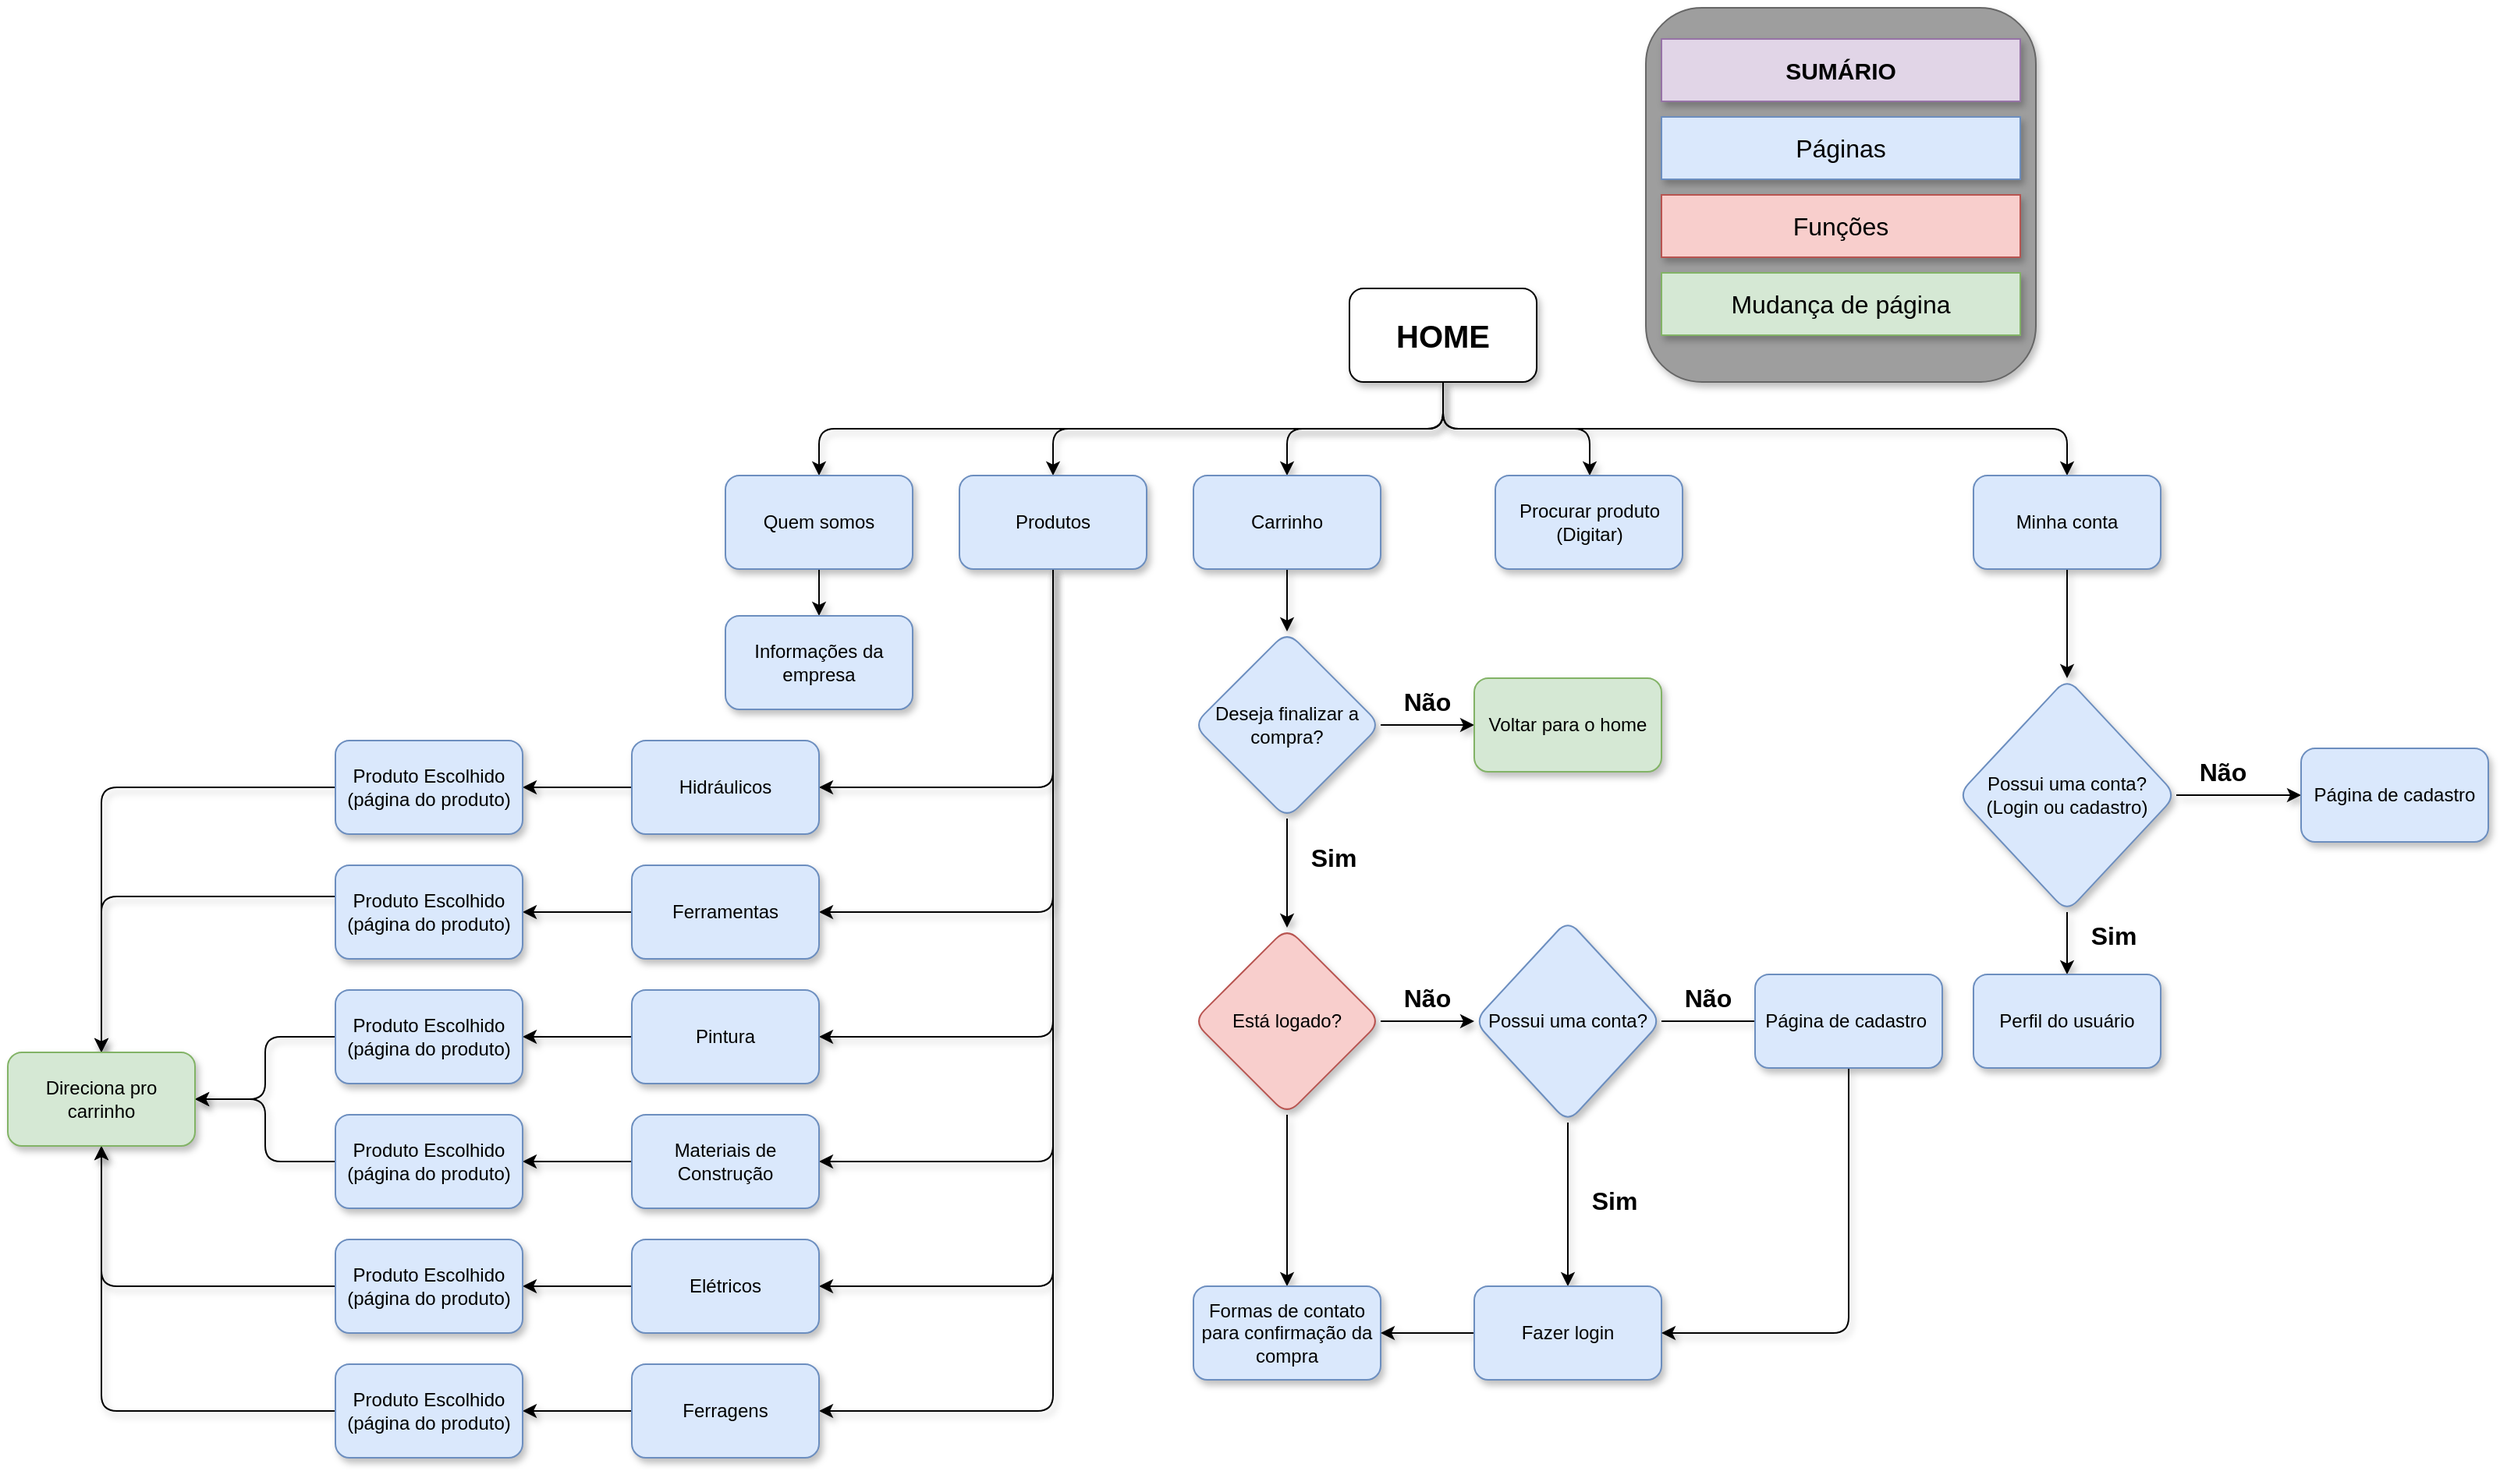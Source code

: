 <mxfile version="20.2.7" type="device"><diagram id="vp1Tlc3rm2ZmH9lqn494" name="Página-1"><mxGraphModel dx="1920" dy="1872" grid="1" gridSize="10" guides="1" tooltips="1" connect="1" arrows="1" fold="1" page="1" pageScale="1" pageWidth="827" pageHeight="1169" math="0" shadow="0"><root><mxCell id="0"/><mxCell id="1" parent="0"/><mxCell id="y5Axl8Yi8cPPEftT9jwH-130" value="" style="rounded=1;whiteSpace=wrap;html=1;fontSize=16;fillColor=#9E9E9E;fontColor=#333333;strokeColor=#666666;shadow=1;" parent="1" vertex="1"><mxGeometry x="510" y="-20" width="250" height="240" as="geometry"/></mxCell><mxCell id="y5Axl8Yi8cPPEftT9jwH-23" value="" style="edgeStyle=orthogonalEdgeStyle;orthogonalLoop=1;jettySize=auto;html=1;rounded=1;shadow=1;" parent="1" source="y5Axl8Yi8cPPEftT9jwH-15" target="y5Axl8Yi8cPPEftT9jwH-22" edge="1"><mxGeometry relative="1" as="geometry"><Array as="points"><mxPoint x="380" y="250"/><mxPoint x="-20" y="250"/></Array></mxGeometry></mxCell><mxCell id="y5Axl8Yi8cPPEftT9jwH-26" value="" style="edgeStyle=orthogonalEdgeStyle;orthogonalLoop=1;jettySize=auto;html=1;rounded=1;shadow=1;" parent="1" source="y5Axl8Yi8cPPEftT9jwH-15" target="y5Axl8Yi8cPPEftT9jwH-25" edge="1"><mxGeometry relative="1" as="geometry"><Array as="points"><mxPoint x="380" y="250"/><mxPoint x="130" y="250"/></Array></mxGeometry></mxCell><mxCell id="y5Axl8Yi8cPPEftT9jwH-28" value="" style="edgeStyle=orthogonalEdgeStyle;orthogonalLoop=1;jettySize=auto;html=1;rounded=1;shadow=1;" parent="1" source="y5Axl8Yi8cPPEftT9jwH-15" target="y5Axl8Yi8cPPEftT9jwH-27" edge="1"><mxGeometry relative="1" as="geometry"/></mxCell><mxCell id="y5Axl8Yi8cPPEftT9jwH-30" value="" style="edgeStyle=orthogonalEdgeStyle;orthogonalLoop=1;jettySize=auto;html=1;rounded=1;shadow=1;" parent="1" source="y5Axl8Yi8cPPEftT9jwH-15" target="y5Axl8Yi8cPPEftT9jwH-29" edge="1"><mxGeometry relative="1" as="geometry"><Array as="points"><mxPoint x="380" y="250"/><mxPoint x="474" y="250"/></Array></mxGeometry></mxCell><mxCell id="y5Axl8Yi8cPPEftT9jwH-34" value="" style="edgeStyle=orthogonalEdgeStyle;rounded=1;orthogonalLoop=1;jettySize=auto;html=1;fontSize=12;endArrow=classic;endFill=1;shadow=1;" parent="1" source="y5Axl8Yi8cPPEftT9jwH-15" target="y5Axl8Yi8cPPEftT9jwH-33" edge="1"><mxGeometry relative="1" as="geometry"><Array as="points"><mxPoint x="380" y="250"/><mxPoint x="780" y="250"/></Array></mxGeometry></mxCell><mxCell id="y5Axl8Yi8cPPEftT9jwH-15" value="HOME" style="rounded=1;whiteSpace=wrap;html=1;fontStyle=1;fontSize=20;shadow=1;" parent="1" vertex="1"><mxGeometry x="320" y="160" width="120" height="60" as="geometry"/></mxCell><mxCell id="y5Axl8Yi8cPPEftT9jwH-125" value="" style="edgeStyle=orthogonalEdgeStyle;rounded=1;orthogonalLoop=1;jettySize=auto;html=1;fontSize=12;endArrow=classic;endFill=1;shadow=1;" parent="1" source="y5Axl8Yi8cPPEftT9jwH-22" target="y5Axl8Yi8cPPEftT9jwH-124" edge="1"><mxGeometry relative="1" as="geometry"/></mxCell><mxCell id="y5Axl8Yi8cPPEftT9jwH-22" value="Quem somos" style="rounded=1;whiteSpace=wrap;html=1;fillColor=#dae8fc;strokeColor=#6c8ebf;shadow=1;" parent="1" vertex="1"><mxGeometry x="-80" y="280" width="120" height="60" as="geometry"/></mxCell><mxCell id="y5Axl8Yi8cPPEftT9jwH-43" value="" style="edgeStyle=orthogonalEdgeStyle;rounded=1;orthogonalLoop=1;jettySize=auto;html=1;fontSize=12;endArrow=classic;endFill=1;shadow=1;" parent="1" source="y5Axl8Yi8cPPEftT9jwH-25" target="y5Axl8Yi8cPPEftT9jwH-42" edge="1"><mxGeometry relative="1" as="geometry"><Array as="points"><mxPoint x="130" y="560"/></Array></mxGeometry></mxCell><mxCell id="y5Axl8Yi8cPPEftT9jwH-45" value="" style="edgeStyle=orthogonalEdgeStyle;rounded=1;orthogonalLoop=1;jettySize=auto;html=1;fontSize=12;endArrow=classic;endFill=1;shadow=1;" parent="1" source="y5Axl8Yi8cPPEftT9jwH-25" target="y5Axl8Yi8cPPEftT9jwH-44" edge="1"><mxGeometry relative="1" as="geometry"><Array as="points"><mxPoint x="130" y="480"/></Array></mxGeometry></mxCell><mxCell id="y5Axl8Yi8cPPEftT9jwH-47" value="" style="edgeStyle=orthogonalEdgeStyle;rounded=1;orthogonalLoop=1;jettySize=auto;html=1;fontSize=12;endArrow=classic;endFill=1;shadow=1;" parent="1" source="y5Axl8Yi8cPPEftT9jwH-25" target="y5Axl8Yi8cPPEftT9jwH-46" edge="1"><mxGeometry relative="1" as="geometry"><Array as="points"><mxPoint x="130" y="720"/></Array></mxGeometry></mxCell><mxCell id="y5Axl8Yi8cPPEftT9jwH-49" value="" style="edgeStyle=orthogonalEdgeStyle;rounded=1;orthogonalLoop=1;jettySize=auto;html=1;fontSize=12;endArrow=classic;endFill=1;shadow=1;" parent="1" source="y5Axl8Yi8cPPEftT9jwH-25" target="y5Axl8Yi8cPPEftT9jwH-48" edge="1"><mxGeometry relative="1" as="geometry"><Array as="points"><mxPoint x="130" y="640"/></Array></mxGeometry></mxCell><mxCell id="y5Axl8Yi8cPPEftT9jwH-54" value="" style="edgeStyle=orthogonalEdgeStyle;rounded=1;orthogonalLoop=1;jettySize=auto;html=1;fontSize=12;endArrow=classic;endFill=1;shadow=1;" parent="1" source="y5Axl8Yi8cPPEftT9jwH-25" target="y5Axl8Yi8cPPEftT9jwH-53" edge="1"><mxGeometry relative="1" as="geometry"><Array as="points"><mxPoint x="130" y="800"/></Array></mxGeometry></mxCell><mxCell id="y5Axl8Yi8cPPEftT9jwH-66" value="" style="edgeStyle=orthogonalEdgeStyle;rounded=1;orthogonalLoop=1;jettySize=auto;html=1;fontSize=12;endArrow=classic;endFill=1;shadow=1;" parent="1" source="y5Axl8Yi8cPPEftT9jwH-25" target="y5Axl8Yi8cPPEftT9jwH-65" edge="1"><mxGeometry relative="1" as="geometry"><Array as="points"><mxPoint x="130" y="880"/></Array></mxGeometry></mxCell><mxCell id="y5Axl8Yi8cPPEftT9jwH-25" value="Produtos" style="rounded=1;whiteSpace=wrap;html=1;fillColor=#dae8fc;strokeColor=#6c8ebf;shadow=1;" parent="1" vertex="1"><mxGeometry x="70" y="280" width="120" height="60" as="geometry"/></mxCell><mxCell id="y5Axl8Yi8cPPEftT9jwH-79" value="" style="edgeStyle=orthogonalEdgeStyle;rounded=1;orthogonalLoop=1;jettySize=auto;html=1;fontSize=12;endArrow=classic;endFill=1;shadow=1;" parent="1" source="y5Axl8Yi8cPPEftT9jwH-27" target="y5Axl8Yi8cPPEftT9jwH-78" edge="1"><mxGeometry relative="1" as="geometry"/></mxCell><mxCell id="y5Axl8Yi8cPPEftT9jwH-27" value="Carrinho" style="rounded=1;whiteSpace=wrap;html=1;fillColor=#dae8fc;strokeColor=#6c8ebf;shadow=1;" parent="1" vertex="1"><mxGeometry x="220" y="280" width="120" height="60" as="geometry"/></mxCell><mxCell id="y5Axl8Yi8cPPEftT9jwH-29" value="Procurar produto (Digitar)" style="rounded=1;whiteSpace=wrap;html=1;fillColor=#dae8fc;strokeColor=#6c8ebf;shadow=1;" parent="1" vertex="1"><mxGeometry x="413.5" y="280" width="120" height="60" as="geometry"/></mxCell><mxCell id="y5Axl8Yi8cPPEftT9jwH-103" value="" style="edgeStyle=orthogonalEdgeStyle;rounded=1;orthogonalLoop=1;jettySize=auto;html=1;fontSize=12;endArrow=classic;endFill=1;shadow=1;" parent="1" source="y5Axl8Yi8cPPEftT9jwH-33" target="y5Axl8Yi8cPPEftT9jwH-102" edge="1"><mxGeometry relative="1" as="geometry"/></mxCell><mxCell id="y5Axl8Yi8cPPEftT9jwH-33" value="Minha conta" style="rounded=1;whiteSpace=wrap;html=1;fillColor=#dae8fc;strokeColor=#6c8ebf;shadow=1;" parent="1" vertex="1"><mxGeometry x="720" y="280" width="120" height="60" as="geometry"/></mxCell><mxCell id="y5Axl8Yi8cPPEftT9jwH-61" style="edgeStyle=orthogonalEdgeStyle;rounded=1;orthogonalLoop=1;jettySize=auto;html=1;entryX=1;entryY=0.5;entryDx=0;entryDy=0;fontSize=12;endArrow=classic;endFill=1;shadow=1;" parent="1" source="y5Axl8Yi8cPPEftT9jwH-42" target="y5Axl8Yi8cPPEftT9jwH-57" edge="1"><mxGeometry relative="1" as="geometry"/></mxCell><mxCell id="y5Axl8Yi8cPPEftT9jwH-42" value="Ferramentas" style="rounded=1;whiteSpace=wrap;html=1;fillColor=#dae8fc;strokeColor=#6c8ebf;shadow=1;" parent="1" vertex="1"><mxGeometry x="-140" y="530" width="120" height="60" as="geometry"/></mxCell><mxCell id="y5Axl8Yi8cPPEftT9jwH-52" value="" style="edgeStyle=orthogonalEdgeStyle;rounded=1;orthogonalLoop=1;jettySize=auto;html=1;fontSize=12;endArrow=classic;endFill=1;shadow=1;" parent="1" source="y5Axl8Yi8cPPEftT9jwH-44" target="y5Axl8Yi8cPPEftT9jwH-51" edge="1"><mxGeometry relative="1" as="geometry"/></mxCell><mxCell id="y5Axl8Yi8cPPEftT9jwH-44" value="Hidráulicos" style="rounded=1;whiteSpace=wrap;html=1;fillColor=#dae8fc;strokeColor=#6c8ebf;shadow=1;" parent="1" vertex="1"><mxGeometry x="-140" y="450" width="120" height="60" as="geometry"/></mxCell><mxCell id="y5Axl8Yi8cPPEftT9jwH-63" style="edgeStyle=orthogonalEdgeStyle;rounded=1;orthogonalLoop=1;jettySize=auto;html=1;fontSize=12;endArrow=classic;endFill=1;entryX=1;entryY=0.5;entryDx=0;entryDy=0;shadow=1;" parent="1" source="y5Axl8Yi8cPPEftT9jwH-46" target="y5Axl8Yi8cPPEftT9jwH-59" edge="1"><mxGeometry relative="1" as="geometry"><mxPoint x="-210" y="620" as="targetPoint"/></mxGeometry></mxCell><mxCell id="y5Axl8Yi8cPPEftT9jwH-46" value="Materiais de Construção" style="rounded=1;whiteSpace=wrap;html=1;fillColor=#dae8fc;strokeColor=#6c8ebf;shadow=1;" parent="1" vertex="1"><mxGeometry x="-140" y="690" width="120" height="60" as="geometry"/></mxCell><mxCell id="y5Axl8Yi8cPPEftT9jwH-62" style="edgeStyle=orthogonalEdgeStyle;rounded=1;orthogonalLoop=1;jettySize=auto;html=1;entryX=1;entryY=0.5;entryDx=0;entryDy=0;fontSize=12;endArrow=classic;endFill=1;shadow=1;" parent="1" source="y5Axl8Yi8cPPEftT9jwH-48" target="y5Axl8Yi8cPPEftT9jwH-58" edge="1"><mxGeometry relative="1" as="geometry"/></mxCell><mxCell id="y5Axl8Yi8cPPEftT9jwH-48" value="Pintura" style="rounded=1;whiteSpace=wrap;html=1;fillColor=#dae8fc;strokeColor=#6c8ebf;shadow=1;" parent="1" vertex="1"><mxGeometry x="-140" y="610" width="120" height="60" as="geometry"/></mxCell><mxCell id="y5Axl8Yi8cPPEftT9jwH-71" value="" style="edgeStyle=orthogonalEdgeStyle;rounded=1;orthogonalLoop=1;jettySize=auto;html=1;fontSize=12;endArrow=classic;endFill=1;shadow=1;" parent="1" source="y5Axl8Yi8cPPEftT9jwH-51" target="y5Axl8Yi8cPPEftT9jwH-70" edge="1"><mxGeometry relative="1" as="geometry"/></mxCell><mxCell id="y5Axl8Yi8cPPEftT9jwH-51" value="Produto Escolhido (página do produto)" style="rounded=1;whiteSpace=wrap;html=1;fillColor=#dae8fc;strokeColor=#6c8ebf;shadow=1;" parent="1" vertex="1"><mxGeometry x="-330" y="450" width="120" height="60" as="geometry"/></mxCell><mxCell id="y5Axl8Yi8cPPEftT9jwH-64" value="" style="edgeStyle=orthogonalEdgeStyle;rounded=1;orthogonalLoop=1;jettySize=auto;html=1;fontSize=12;endArrow=classic;endFill=1;shadow=1;" parent="1" source="y5Axl8Yi8cPPEftT9jwH-53" target="y5Axl8Yi8cPPEftT9jwH-60" edge="1"><mxGeometry relative="1" as="geometry"/></mxCell><mxCell id="y5Axl8Yi8cPPEftT9jwH-53" value="Elétricos" style="rounded=1;whiteSpace=wrap;html=1;fillColor=#dae8fc;strokeColor=#6c8ebf;shadow=1;" parent="1" vertex="1"><mxGeometry x="-140" y="770" width="120" height="60" as="geometry"/></mxCell><mxCell id="y5Axl8Yi8cPPEftT9jwH-72" style="edgeStyle=orthogonalEdgeStyle;rounded=1;orthogonalLoop=1;jettySize=auto;html=1;fontSize=12;endArrow=classic;endFill=1;shadow=1;" parent="1" source="y5Axl8Yi8cPPEftT9jwH-57" target="y5Axl8Yi8cPPEftT9jwH-70" edge="1"><mxGeometry relative="1" as="geometry"><Array as="points"><mxPoint x="-480" y="550"/></Array></mxGeometry></mxCell><mxCell id="y5Axl8Yi8cPPEftT9jwH-57" value="Produto Escolhido (página do produto)" style="rounded=1;whiteSpace=wrap;html=1;fillColor=#dae8fc;strokeColor=#6c8ebf;shadow=1;" parent="1" vertex="1"><mxGeometry x="-330" y="530" width="120" height="60" as="geometry"/></mxCell><mxCell id="y5Axl8Yi8cPPEftT9jwH-73" style="edgeStyle=orthogonalEdgeStyle;rounded=1;orthogonalLoop=1;jettySize=auto;html=1;entryX=1;entryY=0.5;entryDx=0;entryDy=0;fontSize=12;endArrow=classic;endFill=1;shadow=1;" parent="1" source="y5Axl8Yi8cPPEftT9jwH-58" target="y5Axl8Yi8cPPEftT9jwH-70" edge="1"><mxGeometry relative="1" as="geometry"/></mxCell><mxCell id="y5Axl8Yi8cPPEftT9jwH-58" value="Produto Escolhido (página do produto)" style="rounded=1;whiteSpace=wrap;html=1;fillColor=#dae8fc;strokeColor=#6c8ebf;shadow=1;" parent="1" vertex="1"><mxGeometry x="-330" y="610" width="120" height="60" as="geometry"/></mxCell><mxCell id="y5Axl8Yi8cPPEftT9jwH-74" style="edgeStyle=orthogonalEdgeStyle;rounded=1;orthogonalLoop=1;jettySize=auto;html=1;fontSize=12;endArrow=classic;endFill=1;entryX=1;entryY=0.5;entryDx=0;entryDy=0;shadow=1;" parent="1" source="y5Axl8Yi8cPPEftT9jwH-59" target="y5Axl8Yi8cPPEftT9jwH-70" edge="1"><mxGeometry relative="1" as="geometry"><mxPoint x="-440" y="590" as="targetPoint"/></mxGeometry></mxCell><mxCell id="y5Axl8Yi8cPPEftT9jwH-59" value="Produto Escolhido (página do produto)" style="rounded=1;whiteSpace=wrap;html=1;fillColor=#dae8fc;strokeColor=#6c8ebf;shadow=1;" parent="1" vertex="1"><mxGeometry x="-330" y="690" width="120" height="60" as="geometry"/></mxCell><mxCell id="y5Axl8Yi8cPPEftT9jwH-75" style="edgeStyle=orthogonalEdgeStyle;rounded=1;orthogonalLoop=1;jettySize=auto;html=1;fontSize=12;endArrow=classic;endFill=1;entryX=0.5;entryY=1;entryDx=0;entryDy=0;shadow=1;" parent="1" source="y5Axl8Yi8cPPEftT9jwH-60" target="y5Axl8Yi8cPPEftT9jwH-70" edge="1"><mxGeometry relative="1" as="geometry"><mxPoint x="-510" y="620" as="targetPoint"/></mxGeometry></mxCell><mxCell id="y5Axl8Yi8cPPEftT9jwH-60" value="Produto Escolhido (página do produto)" style="rounded=1;whiteSpace=wrap;html=1;fillColor=#dae8fc;strokeColor=#6c8ebf;shadow=1;" parent="1" vertex="1"><mxGeometry x="-330" y="770" width="120" height="60" as="geometry"/></mxCell><mxCell id="y5Axl8Yi8cPPEftT9jwH-68" style="edgeStyle=orthogonalEdgeStyle;rounded=1;orthogonalLoop=1;jettySize=auto;html=1;entryX=1;entryY=0.5;entryDx=0;entryDy=0;fontSize=12;endArrow=classic;endFill=1;shadow=1;" parent="1" source="y5Axl8Yi8cPPEftT9jwH-65" target="y5Axl8Yi8cPPEftT9jwH-67" edge="1"><mxGeometry relative="1" as="geometry"/></mxCell><mxCell id="y5Axl8Yi8cPPEftT9jwH-65" value="Ferragens" style="rounded=1;whiteSpace=wrap;html=1;fillColor=#dae8fc;strokeColor=#6c8ebf;shadow=1;" parent="1" vertex="1"><mxGeometry x="-140" y="850" width="120" height="60" as="geometry"/></mxCell><mxCell id="y5Axl8Yi8cPPEftT9jwH-77" style="edgeStyle=orthogonalEdgeStyle;rounded=1;orthogonalLoop=1;jettySize=auto;html=1;entryX=0.5;entryY=1;entryDx=0;entryDy=0;fontSize=12;endArrow=classic;endFill=1;shadow=1;" parent="1" source="y5Axl8Yi8cPPEftT9jwH-67" target="y5Axl8Yi8cPPEftT9jwH-70" edge="1"><mxGeometry relative="1" as="geometry"/></mxCell><mxCell id="y5Axl8Yi8cPPEftT9jwH-67" value="Produto Escolhido (página do produto)" style="rounded=1;whiteSpace=wrap;html=1;fillColor=#dae8fc;strokeColor=#6c8ebf;shadow=1;" parent="1" vertex="1"><mxGeometry x="-330" y="850" width="120" height="60" as="geometry"/></mxCell><mxCell id="y5Axl8Yi8cPPEftT9jwH-70" value="Direciona pro carrinho" style="rounded=1;whiteSpace=wrap;html=1;fillColor=#d5e8d4;strokeColor=#82b366;shadow=1;" parent="1" vertex="1"><mxGeometry x="-540" y="650" width="120" height="60" as="geometry"/></mxCell><mxCell id="y5Axl8Yi8cPPEftT9jwH-83" style="edgeStyle=orthogonalEdgeStyle;rounded=1;orthogonalLoop=1;jettySize=auto;html=1;fontSize=12;endArrow=classic;endFill=1;shadow=1;" parent="1" source="y5Axl8Yi8cPPEftT9jwH-78" edge="1"><mxGeometry relative="1" as="geometry"><mxPoint x="280" y="570" as="targetPoint"/></mxGeometry></mxCell><mxCell id="y5Axl8Yi8cPPEftT9jwH-88" value="" style="edgeStyle=orthogonalEdgeStyle;rounded=1;orthogonalLoop=1;jettySize=auto;html=1;fontSize=12;endArrow=classic;endFill=1;shadow=1;" parent="1" source="y5Axl8Yi8cPPEftT9jwH-78" edge="1"><mxGeometry relative="1" as="geometry"><mxPoint x="400" y="440" as="targetPoint"/></mxGeometry></mxCell><mxCell id="y5Axl8Yi8cPPEftT9jwH-78" value="Deseja finalizar a compra?" style="rhombus;whiteSpace=wrap;html=1;rounded=1;fillColor=#dae8fc;strokeColor=#6c8ebf;shadow=1;" parent="1" vertex="1"><mxGeometry x="220" y="380" width="120" height="120" as="geometry"/></mxCell><mxCell id="y5Axl8Yi8cPPEftT9jwH-82" value="Não" style="text;html=1;strokeColor=none;fillColor=none;align=center;verticalAlign=middle;whiteSpace=wrap;rounded=0;fontSize=16;shadow=1;fontStyle=1" parent="1" vertex="1"><mxGeometry x="340" y="410" width="60" height="30" as="geometry"/></mxCell><mxCell id="y5Axl8Yi8cPPEftT9jwH-84" value="Sim" style="text;html=1;strokeColor=none;fillColor=none;align=center;verticalAlign=middle;whiteSpace=wrap;rounded=0;fontSize=16;shadow=1;fontStyle=1" parent="1" vertex="1"><mxGeometry x="280" y="510" width="60" height="30" as="geometry"/></mxCell><mxCell id="y5Axl8Yi8cPPEftT9jwH-95" style="edgeStyle=orthogonalEdgeStyle;rounded=1;orthogonalLoop=1;jettySize=auto;html=1;fontSize=12;endArrow=classic;endFill=1;shadow=1;" parent="1" source="y5Axl8Yi8cPPEftT9jwH-89" edge="1"><mxGeometry relative="1" as="geometry"><mxPoint x="400" y="630" as="targetPoint"/></mxGeometry></mxCell><mxCell id="y5Axl8Yi8cPPEftT9jwH-99" value="" style="edgeStyle=orthogonalEdgeStyle;rounded=1;orthogonalLoop=1;jettySize=auto;html=1;fontSize=12;endArrow=classic;endFill=1;shadow=1;" parent="1" source="y5Axl8Yi8cPPEftT9jwH-89" target="y5Axl8Yi8cPPEftT9jwH-98" edge="1"><mxGeometry relative="1" as="geometry"/></mxCell><mxCell id="y5Axl8Yi8cPPEftT9jwH-89" value="Está logado?" style="rhombus;whiteSpace=wrap;html=1;rounded=1;fillColor=#f8cecc;strokeColor=#b85450;shadow=1;" parent="1" vertex="1"><mxGeometry x="220" y="570" width="120" height="120" as="geometry"/></mxCell><mxCell id="y5Axl8Yi8cPPEftT9jwH-92" value="Voltar para o home" style="rounded=1;whiteSpace=wrap;html=1;fillColor=#d5e8d4;strokeColor=#82b366;shadow=1;" parent="1" vertex="1"><mxGeometry x="400" y="410" width="120" height="60" as="geometry"/></mxCell><mxCell id="y5Axl8Yi8cPPEftT9jwH-94" value="Não" style="text;html=1;strokeColor=none;fillColor=none;align=center;verticalAlign=middle;whiteSpace=wrap;rounded=0;fontSize=16;shadow=1;fontStyle=1" parent="1" vertex="1"><mxGeometry x="340" y="600" width="60" height="30" as="geometry"/></mxCell><mxCell id="y5Axl8Yi8cPPEftT9jwH-98" value="Formas de contato para confirmação da compra" style="whiteSpace=wrap;html=1;rounded=1;fillColor=#dae8fc;strokeColor=#6c8ebf;shadow=1;" parent="1" vertex="1"><mxGeometry x="220" y="800" width="120" height="60" as="geometry"/></mxCell><mxCell id="y5Axl8Yi8cPPEftT9jwH-104" style="edgeStyle=orthogonalEdgeStyle;rounded=1;orthogonalLoop=1;jettySize=auto;html=1;fontSize=12;endArrow=classic;endFill=1;entryX=0;entryY=0.5;entryDx=0;entryDy=0;shadow=1;" parent="1" source="y5Axl8Yi8cPPEftT9jwH-102" target="y5Axl8Yi8cPPEftT9jwH-110" edge="1"><mxGeometry relative="1" as="geometry"><mxPoint x="910" y="475" as="targetPoint"/></mxGeometry></mxCell><mxCell id="y5Axl8Yi8cPPEftT9jwH-106" style="edgeStyle=orthogonalEdgeStyle;rounded=1;orthogonalLoop=1;jettySize=auto;html=1;fontSize=12;endArrow=classic;endFill=1;entryX=0.5;entryY=0;entryDx=0;entryDy=0;shadow=1;" parent="1" source="y5Axl8Yi8cPPEftT9jwH-102" target="y5Axl8Yi8cPPEftT9jwH-109" edge="1"><mxGeometry relative="1" as="geometry"><mxPoint x="800" y="590" as="targetPoint"/></mxGeometry></mxCell><mxCell id="y5Axl8Yi8cPPEftT9jwH-102" value="Possui uma conta?&lt;br&gt;(Login ou cadastro)" style="rhombus;whiteSpace=wrap;html=1;rounded=1;fillColor=#dae8fc;strokeColor=#6c8ebf;shadow=1;sketch=0;" parent="1" vertex="1"><mxGeometry x="710" y="410" width="140" height="150" as="geometry"/></mxCell><mxCell id="y5Axl8Yi8cPPEftT9jwH-105" value="Não" style="text;html=1;strokeColor=none;fillColor=none;align=center;verticalAlign=middle;whiteSpace=wrap;rounded=0;fontSize=16;shadow=1;fontStyle=1" parent="1" vertex="1"><mxGeometry x="850" y="455" width="60" height="30" as="geometry"/></mxCell><mxCell id="y5Axl8Yi8cPPEftT9jwH-107" value="Sim" style="text;html=1;strokeColor=none;fillColor=none;align=center;verticalAlign=middle;whiteSpace=wrap;rounded=0;fontSize=16;shadow=1;fontStyle=1" parent="1" vertex="1"><mxGeometry x="780" y="560" width="60" height="30" as="geometry"/></mxCell><mxCell id="y5Axl8Yi8cPPEftT9jwH-109" value="Perfil do usuário" style="rounded=1;whiteSpace=wrap;html=1;fillColor=#dae8fc;strokeColor=#6c8ebf;shadow=1;" parent="1" vertex="1"><mxGeometry x="720" y="600" width="120" height="60" as="geometry"/></mxCell><mxCell id="y5Axl8Yi8cPPEftT9jwH-110" value="Página de cadastro" style="rounded=1;whiteSpace=wrap;html=1;fillColor=#dae8fc;strokeColor=#6c8ebf;shadow=1;" parent="1" vertex="1"><mxGeometry x="930" y="455" width="120" height="60" as="geometry"/></mxCell><mxCell id="y5Axl8Yi8cPPEftT9jwH-112" style="edgeStyle=orthogonalEdgeStyle;rounded=1;orthogonalLoop=1;jettySize=auto;html=1;fontSize=12;endArrow=classic;endFill=1;shadow=1;" parent="1" source="y5Axl8Yi8cPPEftT9jwH-111" edge="1"><mxGeometry relative="1" as="geometry"><mxPoint x="460" y="800" as="targetPoint"/></mxGeometry></mxCell><mxCell id="y5Axl8Yi8cPPEftT9jwH-116" style="edgeStyle=orthogonalEdgeStyle;rounded=1;orthogonalLoop=1;jettySize=auto;html=1;fontSize=12;endArrow=classic;endFill=1;shadow=1;" parent="1" source="y5Axl8Yi8cPPEftT9jwH-111" edge="1"><mxGeometry relative="1" as="geometry"><mxPoint x="590" y="630" as="targetPoint"/></mxGeometry></mxCell><mxCell id="y5Axl8Yi8cPPEftT9jwH-111" value="Possui uma conta?" style="rhombus;whiteSpace=wrap;html=1;rounded=1;fillColor=#dae8fc;strokeColor=#6c8ebf;shadow=1;" parent="1" vertex="1"><mxGeometry x="400" y="565" width="120" height="130" as="geometry"/></mxCell><mxCell id="y5Axl8Yi8cPPEftT9jwH-114" style="edgeStyle=orthogonalEdgeStyle;rounded=1;orthogonalLoop=1;jettySize=auto;html=1;fontSize=12;endArrow=classic;endFill=1;shadow=1;" parent="1" source="y5Axl8Yi8cPPEftT9jwH-113" target="y5Axl8Yi8cPPEftT9jwH-98" edge="1"><mxGeometry relative="1" as="geometry"/></mxCell><mxCell id="y5Axl8Yi8cPPEftT9jwH-113" value="Fazer login" style="whiteSpace=wrap;html=1;rounded=1;fillColor=#dae8fc;strokeColor=#6c8ebf;shadow=1;" parent="1" vertex="1"><mxGeometry x="400" y="800" width="120" height="60" as="geometry"/></mxCell><mxCell id="y5Axl8Yi8cPPEftT9jwH-115" value="Sim" style="text;html=1;strokeColor=none;fillColor=none;align=center;verticalAlign=middle;whiteSpace=wrap;rounded=0;fontSize=16;shadow=1;fontStyle=1" parent="1" vertex="1"><mxGeometry x="460" y="730" width="60" height="30" as="geometry"/></mxCell><mxCell id="y5Axl8Yi8cPPEftT9jwH-117" value="Não" style="text;html=1;strokeColor=none;fillColor=none;align=center;verticalAlign=middle;whiteSpace=wrap;rounded=0;fontSize=16;shadow=1;fontStyle=1" parent="1" vertex="1"><mxGeometry x="520" y="600" width="60" height="30" as="geometry"/></mxCell><mxCell id="y5Axl8Yi8cPPEftT9jwH-131" style="edgeStyle=orthogonalEdgeStyle;rounded=1;orthogonalLoop=1;jettySize=auto;html=1;entryX=1;entryY=0.5;entryDx=0;entryDy=0;shadow=1;fontSize=15;endArrow=classic;endFill=1;" parent="1" source="y5Axl8Yi8cPPEftT9jwH-119" target="y5Axl8Yi8cPPEftT9jwH-113" edge="1"><mxGeometry relative="1" as="geometry"><Array as="points"><mxPoint x="640" y="830"/></Array></mxGeometry></mxCell><mxCell id="y5Axl8Yi8cPPEftT9jwH-119" value="Página de cadastro&amp;nbsp;" style="rounded=1;whiteSpace=wrap;html=1;fillColor=#dae8fc;strokeColor=#6c8ebf;shadow=1;" parent="1" vertex="1"><mxGeometry x="580" y="600" width="120" height="60" as="geometry"/></mxCell><mxCell id="y5Axl8Yi8cPPEftT9jwH-124" value="Informações da empresa" style="whiteSpace=wrap;html=1;fillColor=#dae8fc;strokeColor=#6c8ebf;rounded=1;shadow=1;" parent="1" vertex="1"><mxGeometry x="-80" y="370" width="120" height="60" as="geometry"/></mxCell><mxCell id="y5Axl8Yi8cPPEftT9jwH-126" value="SUMÁRIO" style="text;html=1;strokeColor=#9673a6;fillColor=#e1d5e7;align=center;verticalAlign=middle;whiteSpace=wrap;rounded=0;fontSize=15;fontStyle=1;shadow=1;" parent="1" vertex="1"><mxGeometry x="520" width="230" height="40" as="geometry"/></mxCell><mxCell id="y5Axl8Yi8cPPEftT9jwH-127" value="Páginas" style="text;html=1;strokeColor=#6c8ebf;fillColor=#dae8fc;align=center;verticalAlign=middle;whiteSpace=wrap;rounded=0;fontSize=16;fontStyle=0;shadow=1;" parent="1" vertex="1"><mxGeometry x="520" y="50" width="230" height="40" as="geometry"/></mxCell><mxCell id="y5Axl8Yi8cPPEftT9jwH-128" value="Funções" style="text;html=1;strokeColor=#b85450;fillColor=#f8cecc;align=center;verticalAlign=middle;whiteSpace=wrap;rounded=0;fontSize=16;fontStyle=0;shadow=1;" parent="1" vertex="1"><mxGeometry x="520" y="100" width="230" height="40" as="geometry"/></mxCell><mxCell id="y5Axl8Yi8cPPEftT9jwH-129" value="Mudança de página" style="text;html=1;strokeColor=#82b366;fillColor=#d5e8d4;align=center;verticalAlign=middle;whiteSpace=wrap;rounded=0;fontSize=16;fontStyle=0;shadow=1;" parent="1" vertex="1"><mxGeometry x="520" y="150" width="230" height="40" as="geometry"/></mxCell></root></mxGraphModel></diagram></mxfile>